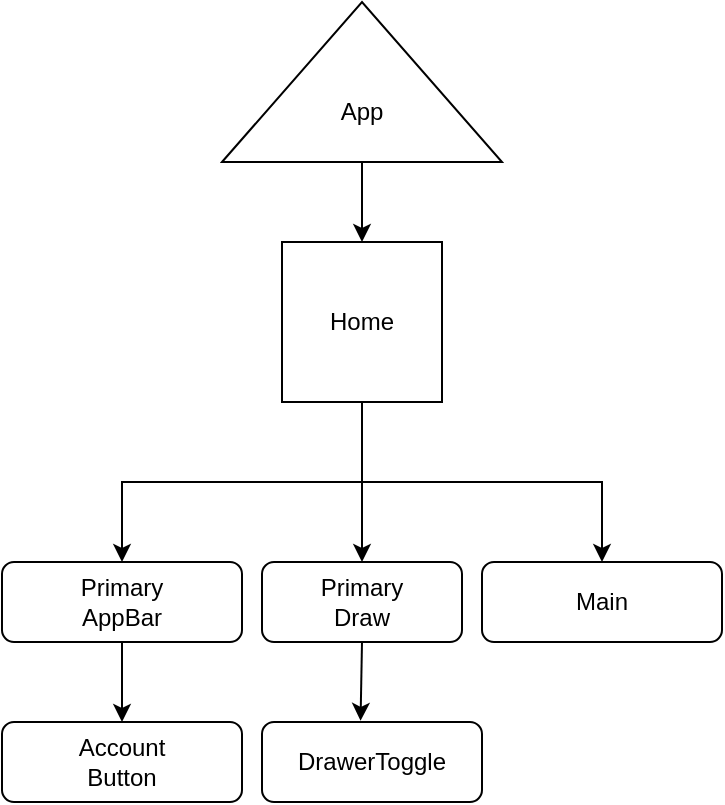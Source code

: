 <mxfile version="21.7.2" type="device">
  <diagram id="C5RBs43oDa-KdzZeNtuy" name="Page-1">
    <mxGraphModel dx="536" dy="897" grid="1" gridSize="10" guides="1" tooltips="1" connect="1" arrows="1" fold="1" page="1" pageScale="1" pageWidth="827" pageHeight="1169" math="0" shadow="0">
      <root>
        <mxCell id="WIyWlLk6GJQsqaUBKTNV-0" />
        <mxCell id="WIyWlLk6GJQsqaUBKTNV-1" parent="WIyWlLk6GJQsqaUBKTNV-0" />
        <mxCell id="2glNOWQ-G0wXFldg5nhB-5" style="edgeStyle=orthogonalEdgeStyle;rounded=0;orthogonalLoop=1;jettySize=auto;html=1;exitX=0;exitY=0.5;exitDx=0;exitDy=0;entryX=0.5;entryY=0;entryDx=0;entryDy=0;" parent="WIyWlLk6GJQsqaUBKTNV-1" source="2glNOWQ-G0wXFldg5nhB-0" target="2glNOWQ-G0wXFldg5nhB-6" edge="1">
          <mxGeometry relative="1" as="geometry">
            <mxPoint x="290" y="200" as="targetPoint" />
          </mxGeometry>
        </mxCell>
        <mxCell id="2glNOWQ-G0wXFldg5nhB-0" value="" style="triangle;whiteSpace=wrap;html=1;direction=north;" parent="WIyWlLk6GJQsqaUBKTNV-1" vertex="1">
          <mxGeometry x="230" y="80" width="140" height="80" as="geometry" />
        </mxCell>
        <mxCell id="2glNOWQ-G0wXFldg5nhB-1" value="App" style="text;html=1;strokeColor=none;fillColor=none;align=center;verticalAlign=middle;whiteSpace=wrap;rounded=0;" parent="WIyWlLk6GJQsqaUBKTNV-1" vertex="1">
          <mxGeometry x="270" y="120" width="60" height="30" as="geometry" />
        </mxCell>
        <mxCell id="BTwsRNqpu39vs5EQtZyG-22" style="edgeStyle=orthogonalEdgeStyle;rounded=0;orthogonalLoop=1;jettySize=auto;html=1;exitX=0.5;exitY=1;exitDx=0;exitDy=0;entryX=0.5;entryY=0;entryDx=0;entryDy=0;" edge="1" parent="WIyWlLk6GJQsqaUBKTNV-1" source="2glNOWQ-G0wXFldg5nhB-6" target="2glNOWQ-G0wXFldg5nhB-11">
          <mxGeometry relative="1" as="geometry" />
        </mxCell>
        <mxCell id="BTwsRNqpu39vs5EQtZyG-30" style="edgeStyle=orthogonalEdgeStyle;rounded=0;orthogonalLoop=1;jettySize=auto;html=1;exitX=0.5;exitY=1;exitDx=0;exitDy=0;entryX=0.5;entryY=0;entryDx=0;entryDy=0;" edge="1" parent="WIyWlLk6GJQsqaUBKTNV-1" source="2glNOWQ-G0wXFldg5nhB-6" target="BTwsRNqpu39vs5EQtZyG-26">
          <mxGeometry relative="1" as="geometry" />
        </mxCell>
        <mxCell id="BTwsRNqpu39vs5EQtZyG-31" style="edgeStyle=orthogonalEdgeStyle;rounded=0;orthogonalLoop=1;jettySize=auto;html=1;exitX=0.5;exitY=1;exitDx=0;exitDy=0;entryX=0.5;entryY=0;entryDx=0;entryDy=0;" edge="1" parent="WIyWlLk6GJQsqaUBKTNV-1" source="2glNOWQ-G0wXFldg5nhB-6" target="BTwsRNqpu39vs5EQtZyG-24">
          <mxGeometry relative="1" as="geometry" />
        </mxCell>
        <mxCell id="2glNOWQ-G0wXFldg5nhB-6" value="" style="whiteSpace=wrap;html=1;aspect=fixed;" parent="WIyWlLk6GJQsqaUBKTNV-1" vertex="1">
          <mxGeometry x="260" y="200" width="80" height="80" as="geometry" />
        </mxCell>
        <mxCell id="2glNOWQ-G0wXFldg5nhB-8" value="Home" style="text;html=1;strokeColor=none;fillColor=none;align=center;verticalAlign=middle;whiteSpace=wrap;rounded=0;" parent="WIyWlLk6GJQsqaUBKTNV-1" vertex="1">
          <mxGeometry x="270" y="225" width="60" height="30" as="geometry" />
        </mxCell>
        <mxCell id="BTwsRNqpu39vs5EQtZyG-39" style="edgeStyle=orthogonalEdgeStyle;rounded=0;orthogonalLoop=1;jettySize=auto;html=1;exitX=0.5;exitY=1;exitDx=0;exitDy=0;entryX=0.5;entryY=0;entryDx=0;entryDy=0;" edge="1" parent="WIyWlLk6GJQsqaUBKTNV-1" source="2glNOWQ-G0wXFldg5nhB-11" target="BTwsRNqpu39vs5EQtZyG-38">
          <mxGeometry relative="1" as="geometry" />
        </mxCell>
        <mxCell id="2glNOWQ-G0wXFldg5nhB-11" value="" style="rounded=1;whiteSpace=wrap;html=1;" parent="WIyWlLk6GJQsqaUBKTNV-1" vertex="1">
          <mxGeometry x="120" y="360" width="120" height="40" as="geometry" />
        </mxCell>
        <mxCell id="2glNOWQ-G0wXFldg5nhB-12" value="Primary&lt;br&gt;AppBar" style="text;html=1;strokeColor=none;fillColor=none;align=center;verticalAlign=middle;whiteSpace=wrap;rounded=0;" parent="WIyWlLk6GJQsqaUBKTNV-1" vertex="1">
          <mxGeometry x="150" y="365" width="60" height="30" as="geometry" />
        </mxCell>
        <mxCell id="BTwsRNqpu39vs5EQtZyG-57" style="edgeStyle=orthogonalEdgeStyle;rounded=0;orthogonalLoop=1;jettySize=auto;html=1;exitX=0.5;exitY=1;exitDx=0;exitDy=0;entryX=0.448;entryY=-0.015;entryDx=0;entryDy=0;entryPerimeter=0;" edge="1" parent="WIyWlLk6GJQsqaUBKTNV-1" source="BTwsRNqpu39vs5EQtZyG-24" target="BTwsRNqpu39vs5EQtZyG-41">
          <mxGeometry relative="1" as="geometry" />
        </mxCell>
        <mxCell id="BTwsRNqpu39vs5EQtZyG-24" value="" style="rounded=1;whiteSpace=wrap;html=1;" vertex="1" parent="WIyWlLk6GJQsqaUBKTNV-1">
          <mxGeometry x="250" y="360" width="100" height="40" as="geometry" />
        </mxCell>
        <mxCell id="BTwsRNqpu39vs5EQtZyG-25" value="Primary&lt;br&gt;Draw" style="text;html=1;strokeColor=none;fillColor=none;align=center;verticalAlign=middle;whiteSpace=wrap;rounded=0;" vertex="1" parent="WIyWlLk6GJQsqaUBKTNV-1">
          <mxGeometry x="270" y="365" width="60" height="30" as="geometry" />
        </mxCell>
        <mxCell id="BTwsRNqpu39vs5EQtZyG-26" value="" style="rounded=1;whiteSpace=wrap;html=1;" vertex="1" parent="WIyWlLk6GJQsqaUBKTNV-1">
          <mxGeometry x="360" y="360" width="120" height="40" as="geometry" />
        </mxCell>
        <mxCell id="BTwsRNqpu39vs5EQtZyG-27" value="Main" style="text;html=1;strokeColor=none;fillColor=none;align=center;verticalAlign=middle;whiteSpace=wrap;rounded=0;" vertex="1" parent="WIyWlLk6GJQsqaUBKTNV-1">
          <mxGeometry x="390" y="365" width="60" height="30" as="geometry" />
        </mxCell>
        <mxCell id="BTwsRNqpu39vs5EQtZyG-38" value="" style="rounded=1;whiteSpace=wrap;html=1;" vertex="1" parent="WIyWlLk6GJQsqaUBKTNV-1">
          <mxGeometry x="120" y="440" width="120" height="40" as="geometry" />
        </mxCell>
        <mxCell id="BTwsRNqpu39vs5EQtZyG-40" value="Account Button" style="text;html=1;strokeColor=none;fillColor=none;align=center;verticalAlign=middle;whiteSpace=wrap;rounded=0;" vertex="1" parent="WIyWlLk6GJQsqaUBKTNV-1">
          <mxGeometry x="150" y="445" width="60" height="30" as="geometry" />
        </mxCell>
        <mxCell id="BTwsRNqpu39vs5EQtZyG-41" value="" style="rounded=1;whiteSpace=wrap;html=1;" vertex="1" parent="WIyWlLk6GJQsqaUBKTNV-1">
          <mxGeometry x="250" y="440" width="110" height="40" as="geometry" />
        </mxCell>
        <mxCell id="BTwsRNqpu39vs5EQtZyG-42" value="DrawerToggle" style="text;html=1;strokeColor=none;fillColor=none;align=center;verticalAlign=middle;whiteSpace=wrap;rounded=0;" vertex="1" parent="WIyWlLk6GJQsqaUBKTNV-1">
          <mxGeometry x="275" y="445" width="60" height="30" as="geometry" />
        </mxCell>
      </root>
    </mxGraphModel>
  </diagram>
</mxfile>
